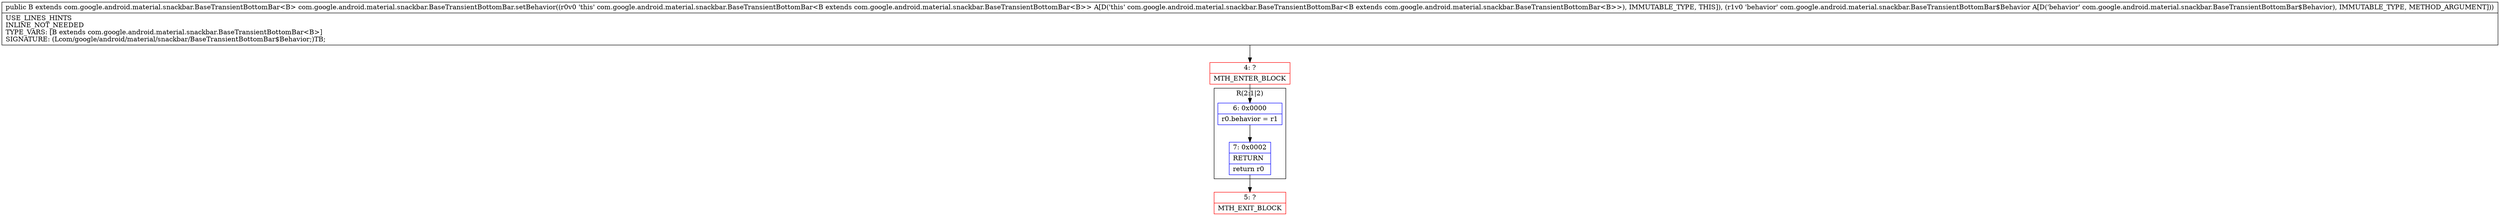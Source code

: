 digraph "CFG forcom.google.android.material.snackbar.BaseTransientBottomBar.setBehavior(Lcom\/google\/android\/material\/snackbar\/BaseTransientBottomBar$Behavior;)Lcom\/google\/android\/material\/snackbar\/BaseTransientBottomBar;" {
subgraph cluster_Region_522911913 {
label = "R(2:1|2)";
node [shape=record,color=blue];
Node_6 [shape=record,label="{6\:\ 0x0000|r0.behavior = r1\l}"];
Node_7 [shape=record,label="{7\:\ 0x0002|RETURN\l|return r0\l}"];
}
Node_4 [shape=record,color=red,label="{4\:\ ?|MTH_ENTER_BLOCK\l}"];
Node_5 [shape=record,color=red,label="{5\:\ ?|MTH_EXIT_BLOCK\l}"];
MethodNode[shape=record,label="{public B extends com.google.android.material.snackbar.BaseTransientBottomBar\<B\> com.google.android.material.snackbar.BaseTransientBottomBar.setBehavior((r0v0 'this' com.google.android.material.snackbar.BaseTransientBottomBar\<B extends com.google.android.material.snackbar.BaseTransientBottomBar\<B\>\> A[D('this' com.google.android.material.snackbar.BaseTransientBottomBar\<B extends com.google.android.material.snackbar.BaseTransientBottomBar\<B\>\>), IMMUTABLE_TYPE, THIS]), (r1v0 'behavior' com.google.android.material.snackbar.BaseTransientBottomBar$Behavior A[D('behavior' com.google.android.material.snackbar.BaseTransientBottomBar$Behavior), IMMUTABLE_TYPE, METHOD_ARGUMENT]))  | USE_LINES_HINTS\lINLINE_NOT_NEEDED\lTYPE_VARS: [B extends com.google.android.material.snackbar.BaseTransientBottomBar\<B\>]\lSIGNATURE: (Lcom\/google\/android\/material\/snackbar\/BaseTransientBottomBar$Behavior;)TB;\l}"];
MethodNode -> Node_4;Node_6 -> Node_7;
Node_7 -> Node_5;
Node_4 -> Node_6;
}


